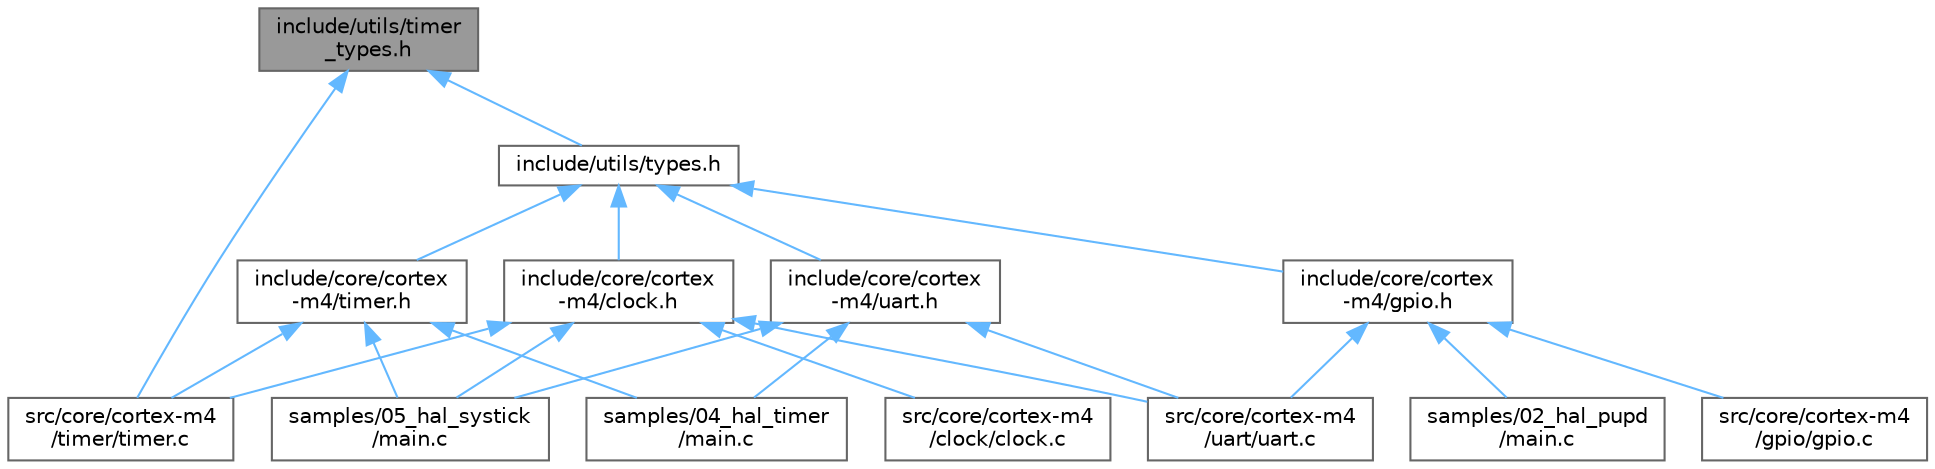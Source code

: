 digraph "include/utils/timer_types.h"
{
 // LATEX_PDF_SIZE
  bgcolor="transparent";
  edge [fontname=Helvetica,fontsize=10,labelfontname=Helvetica,labelfontsize=10];
  node [fontname=Helvetica,fontsize=10,shape=box,height=0.2,width=0.4];
  Node1 [id="Node000001",label="include/utils/timer\l_types.h",height=0.2,width=0.4,color="gray40", fillcolor="grey60", style="filled", fontcolor="black",tooltip=" "];
  Node1 -> Node2 [id="edge1_Node000001_Node000002",dir="back",color="steelblue1",style="solid",tooltip=" "];
  Node2 [id="Node000002",label="include/utils/types.h",height=0.2,width=0.4,color="grey40", fillcolor="white", style="filled",URL="$types_8h.html",tooltip="Centralized type definitions include for NavHAL."];
  Node2 -> Node3 [id="edge2_Node000002_Node000003",dir="back",color="steelblue1",style="solid",tooltip=" "];
  Node3 [id="Node000003",label="include/core/cortex\l-m4/clock.h",height=0.2,width=0.4,color="grey40", fillcolor="white", style="filled",URL="$clock_8h.html",tooltip="Clock HAL implementation for Cortex-M4 (STM32F401RE)."];
  Node3 -> Node4 [id="edge3_Node000003_Node000004",dir="back",color="steelblue1",style="solid",tooltip=" "];
  Node4 [id="Node000004",label="samples/05_hal_systick\l/main.c",height=0.2,width=0.4,color="grey40", fillcolor="white", style="filled",URL="$05__hal__systick_2main_8c.html",tooltip=" "];
  Node3 -> Node5 [id="edge4_Node000003_Node000005",dir="back",color="steelblue1",style="solid",tooltip=" "];
  Node5 [id="Node000005",label="src/core/cortex-m4\l/clock/clock.c",height=0.2,width=0.4,color="grey40", fillcolor="white", style="filled",URL="$clock_8c.html",tooltip="Cortex-M4 (STM32F4) Clock HAL Implementation."];
  Node3 -> Node6 [id="edge5_Node000003_Node000006",dir="back",color="steelblue1",style="solid",tooltip=" "];
  Node6 [id="Node000006",label="src/core/cortex-m4\l/timer/timer.c",height=0.2,width=0.4,color="grey40", fillcolor="white", style="filled",URL="$timer_8c.html",tooltip=" "];
  Node3 -> Node7 [id="edge6_Node000003_Node000007",dir="back",color="steelblue1",style="solid",tooltip=" "];
  Node7 [id="Node000007",label="src/core/cortex-m4\l/uart/uart.c",height=0.2,width=0.4,color="grey40", fillcolor="white", style="filled",URL="$uart_8c.html",tooltip="UART HAL implementation for Cortex-M4 (STM32F401RE)"];
  Node2 -> Node8 [id="edge7_Node000002_Node000008",dir="back",color="steelblue1",style="solid",tooltip=" "];
  Node8 [id="Node000008",label="include/core/cortex\l-m4/gpio.h",height=0.2,width=0.4,color="grey40", fillcolor="white", style="filled",URL="$gpio_8h.html",tooltip="GPIO HAL implementation for Cortex-M4 (STM32F401RE)."];
  Node8 -> Node9 [id="edge8_Node000008_Node000009",dir="back",color="steelblue1",style="solid",tooltip=" "];
  Node9 [id="Node000009",label="samples/02_hal_pupd\l/main.c",height=0.2,width=0.4,color="grey40", fillcolor="white", style="filled",URL="$02__hal__pupd_2main_8c.html",tooltip=" "];
  Node8 -> Node10 [id="edge9_Node000008_Node000010",dir="back",color="steelblue1",style="solid",tooltip=" "];
  Node10 [id="Node000010",label="src/core/cortex-m4\l/gpio/gpio.c",height=0.2,width=0.4,color="grey40", fillcolor="white", style="filled",URL="$gpio_8c.html",tooltip="Cortex-M4 (STM32F4) GPIO HAL Implementation."];
  Node8 -> Node7 [id="edge10_Node000008_Node000007",dir="back",color="steelblue1",style="solid",tooltip=" "];
  Node2 -> Node11 [id="edge11_Node000002_Node000011",dir="back",color="steelblue1",style="solid",tooltip=" "];
  Node11 [id="Node000011",label="include/core/cortex\l-m4/timer.h",height=0.2,width=0.4,color="grey40", fillcolor="white", style="filled",URL="$timer_8h.html",tooltip=" "];
  Node11 -> Node12 [id="edge12_Node000011_Node000012",dir="back",color="steelblue1",style="solid",tooltip=" "];
  Node12 [id="Node000012",label="samples/04_hal_timer\l/main.c",height=0.2,width=0.4,color="grey40", fillcolor="white", style="filled",URL="$04__hal__timer_2main_8c.html",tooltip=" "];
  Node11 -> Node4 [id="edge13_Node000011_Node000004",dir="back",color="steelblue1",style="solid",tooltip=" "];
  Node11 -> Node6 [id="edge14_Node000011_Node000006",dir="back",color="steelblue1",style="solid",tooltip=" "];
  Node2 -> Node13 [id="edge15_Node000002_Node000013",dir="back",color="steelblue1",style="solid",tooltip=" "];
  Node13 [id="Node000013",label="include/core/cortex\l-m4/uart.h",height=0.2,width=0.4,color="grey40", fillcolor="white", style="filled",URL="$uart_8h.html",tooltip="UART HAL implementation for Cortex-M4 (STM32F401RE)."];
  Node13 -> Node12 [id="edge16_Node000013_Node000012",dir="back",color="steelblue1",style="solid",tooltip=" "];
  Node13 -> Node4 [id="edge17_Node000013_Node000004",dir="back",color="steelblue1",style="solid",tooltip=" "];
  Node13 -> Node7 [id="edge18_Node000013_Node000007",dir="back",color="steelblue1",style="solid",tooltip=" "];
  Node1 -> Node6 [id="edge19_Node000001_Node000006",dir="back",color="steelblue1",style="solid",tooltip=" "];
}

